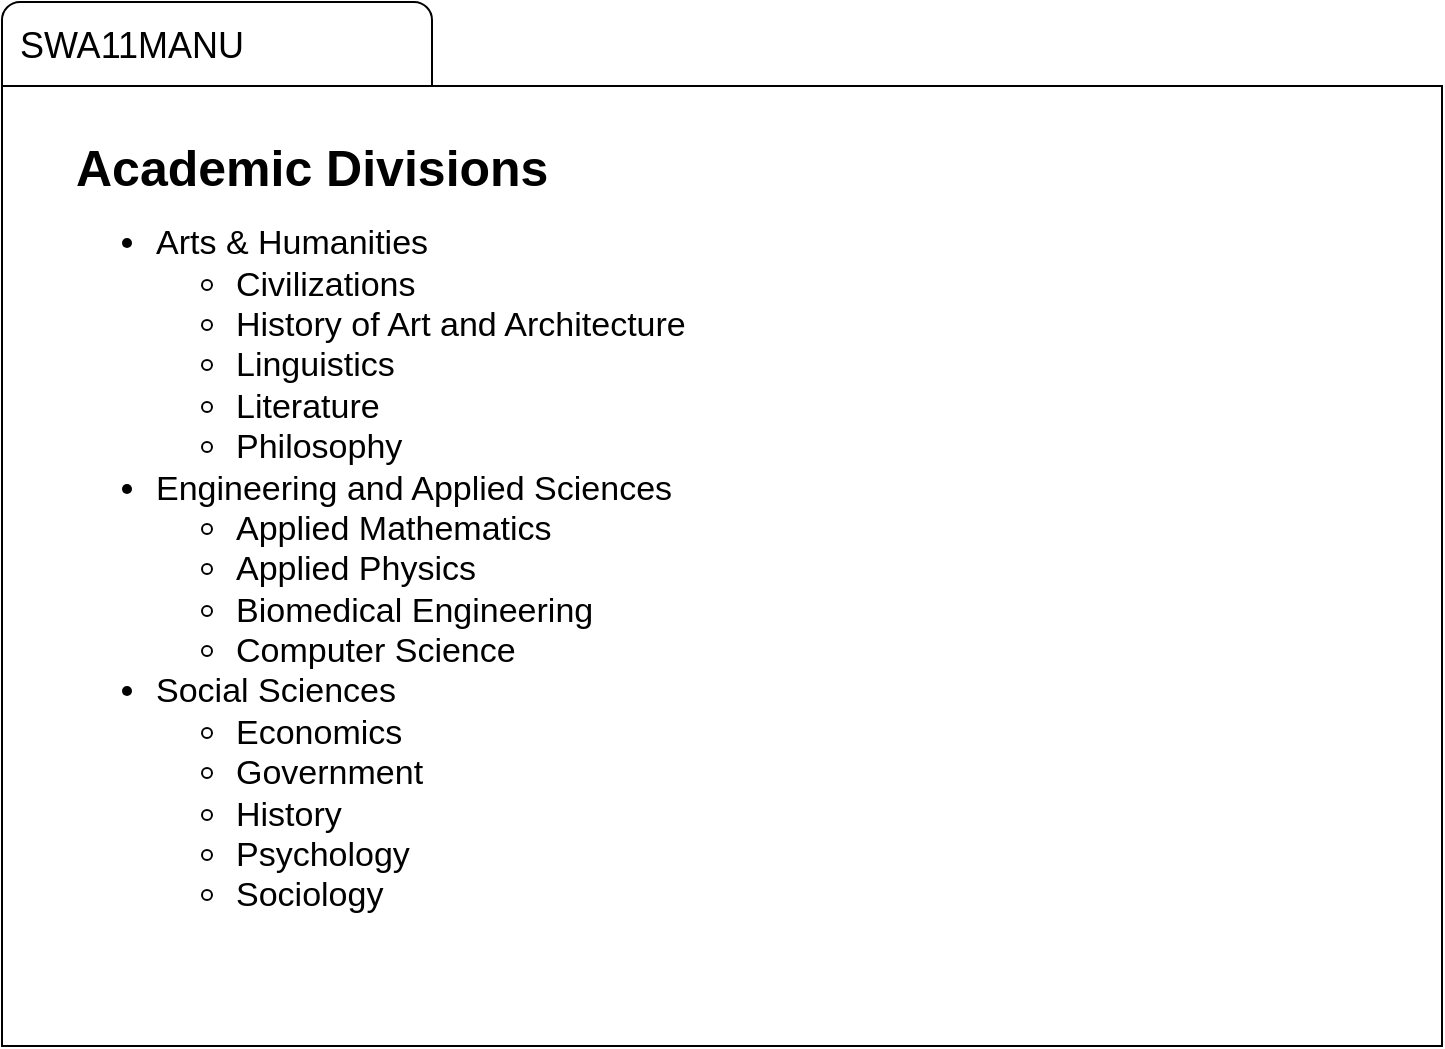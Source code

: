 <mxfile version="13.8.7" type="device"><diagram id="3_W6uf-hZIZ9I9enscKk" name="Page-1"><mxGraphModel dx="1019" dy="570" grid="1" gridSize="10" guides="1" tooltips="1" connect="1" arrows="1" fold="1" page="1" pageScale="1" pageWidth="1169" pageHeight="827" math="0" shadow="0"><root><mxCell id="0"/><mxCell id="1" parent="0"/><mxCell id="GEuqo9YD4r4PaMYKMcmD-3" value="" style="group" parent="1" vertex="1" connectable="0"><mxGeometry x="225" y="153" width="720" height="522" as="geometry"/></mxCell><mxCell id="GEuqo9YD4r4PaMYKMcmD-2" value="" style="rounded=1;whiteSpace=wrap;html=1;" parent="GEuqo9YD4r4PaMYKMcmD-3" vertex="1"><mxGeometry width="215" height="60" as="geometry"/></mxCell><mxCell id="GEuqo9YD4r4PaMYKMcmD-1" value="" style="whiteSpace=wrap;html=1;" parent="GEuqo9YD4r4PaMYKMcmD-3" vertex="1"><mxGeometry y="42" width="720" height="480" as="geometry"/></mxCell><mxCell id="GEuqo9YD4r4PaMYKMcmD-5" value="&lt;div&gt;&lt;span style=&quot;text-align: center&quot;&gt;&lt;b&gt;&lt;font style=&quot;font-size: 25px&quot;&gt;Academic Divisions&lt;/font&gt;&lt;/b&gt;&lt;/span&gt;&lt;br&gt;&lt;/div&gt;" style="text;html=1;strokeColor=none;fillColor=none;align=left;verticalAlign=middle;whiteSpace=wrap;rounded=0;fontSize=17;" parent="GEuqo9YD4r4PaMYKMcmD-3" vertex="1"><mxGeometry x="35" y="67" width="665" height="30" as="geometry"/></mxCell><mxCell id="GEuqo9YD4r4PaMYKMcmD-7" value="SWA11MANU" style="text;html=1;strokeColor=none;fillColor=none;align=center;verticalAlign=middle;whiteSpace=wrap;rounded=0;fontSize=18;" parent="GEuqo9YD4r4PaMYKMcmD-3" vertex="1"><mxGeometry x="45" y="12" width="40" height="20" as="geometry"/></mxCell><mxCell id="0Hjbm18IvoTKj5N_SsAA-1" value="&lt;ul&gt;&lt;li&gt;Arts &amp;amp; Humanities&lt;/li&gt;&lt;ul&gt;&lt;li&gt;Civilizations&amp;nbsp; &amp;nbsp; &amp;nbsp; &amp;nbsp; &amp;nbsp; &amp;nbsp; &amp;nbsp; &amp;nbsp; &amp;nbsp; &amp;nbsp; &amp;nbsp; &amp;nbsp; &amp;nbsp; &amp;nbsp; &amp;nbsp; &amp;nbsp; &amp;nbsp; &amp;nbsp; &amp;nbsp; &amp;nbsp; &amp;nbsp; &amp;nbsp; &amp;nbsp; &amp;nbsp; &amp;nbsp;&lt;/li&gt;&lt;li&gt;History of Art and Architecture&lt;/li&gt;&lt;li&gt;Linguistics&lt;/li&gt;&lt;li&gt;Literature&lt;/li&gt;&lt;li&gt;Philosophy&lt;/li&gt;&lt;/ul&gt;&lt;li&gt;Engineering and Applied Sciences&lt;/li&gt;&lt;ul&gt;&lt;li&gt;Applied Mathematics&lt;/li&gt;&lt;li&gt;Applied Physics&lt;/li&gt;&lt;li&gt;Biomedical Engineering&lt;/li&gt;&lt;li&gt;Computer Science&lt;/li&gt;&lt;/ul&gt;&lt;li&gt;Social Sciences&lt;/li&gt;&lt;ul&gt;&lt;li&gt;Economics&lt;/li&gt;&lt;li&gt;Government&lt;/li&gt;&lt;li&gt;History&lt;/li&gt;&lt;li&gt;Psychology&lt;/li&gt;&lt;li&gt;Sociology&lt;/li&gt;&lt;/ul&gt;&lt;/ul&gt;" style="text;html=1;strokeColor=none;fillColor=none;align=left;verticalAlign=middle;whiteSpace=wrap;rounded=0;fontSize=17;" parent="GEuqo9YD4r4PaMYKMcmD-3" vertex="1"><mxGeometry x="35" y="97" width="665" height="374" as="geometry"/></mxCell></root></mxGraphModel></diagram></mxfile>